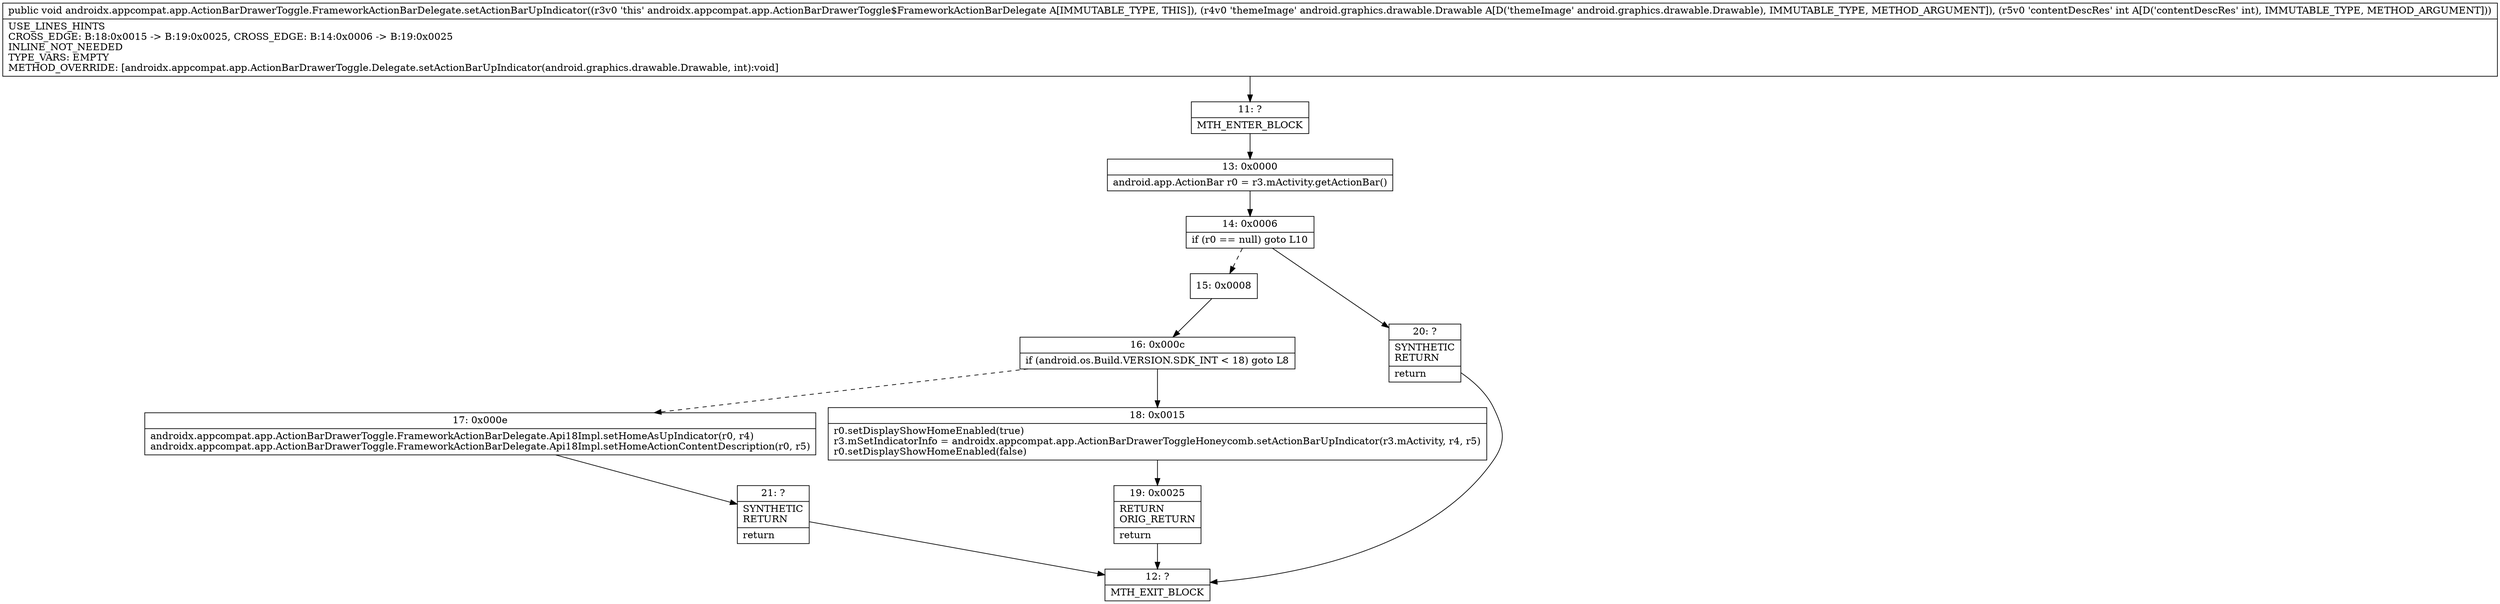 digraph "CFG forandroidx.appcompat.app.ActionBarDrawerToggle.FrameworkActionBarDelegate.setActionBarUpIndicator(Landroid\/graphics\/drawable\/Drawable;I)V" {
Node_11 [shape=record,label="{11\:\ ?|MTH_ENTER_BLOCK\l}"];
Node_13 [shape=record,label="{13\:\ 0x0000|android.app.ActionBar r0 = r3.mActivity.getActionBar()\l}"];
Node_14 [shape=record,label="{14\:\ 0x0006|if (r0 == null) goto L10\l}"];
Node_15 [shape=record,label="{15\:\ 0x0008}"];
Node_16 [shape=record,label="{16\:\ 0x000c|if (android.os.Build.VERSION.SDK_INT \< 18) goto L8\l}"];
Node_17 [shape=record,label="{17\:\ 0x000e|androidx.appcompat.app.ActionBarDrawerToggle.FrameworkActionBarDelegate.Api18Impl.setHomeAsUpIndicator(r0, r4)\landroidx.appcompat.app.ActionBarDrawerToggle.FrameworkActionBarDelegate.Api18Impl.setHomeActionContentDescription(r0, r5)\l}"];
Node_21 [shape=record,label="{21\:\ ?|SYNTHETIC\lRETURN\l|return\l}"];
Node_12 [shape=record,label="{12\:\ ?|MTH_EXIT_BLOCK\l}"];
Node_18 [shape=record,label="{18\:\ 0x0015|r0.setDisplayShowHomeEnabled(true)\lr3.mSetIndicatorInfo = androidx.appcompat.app.ActionBarDrawerToggleHoneycomb.setActionBarUpIndicator(r3.mActivity, r4, r5)\lr0.setDisplayShowHomeEnabled(false)\l}"];
Node_19 [shape=record,label="{19\:\ 0x0025|RETURN\lORIG_RETURN\l|return\l}"];
Node_20 [shape=record,label="{20\:\ ?|SYNTHETIC\lRETURN\l|return\l}"];
MethodNode[shape=record,label="{public void androidx.appcompat.app.ActionBarDrawerToggle.FrameworkActionBarDelegate.setActionBarUpIndicator((r3v0 'this' androidx.appcompat.app.ActionBarDrawerToggle$FrameworkActionBarDelegate A[IMMUTABLE_TYPE, THIS]), (r4v0 'themeImage' android.graphics.drawable.Drawable A[D('themeImage' android.graphics.drawable.Drawable), IMMUTABLE_TYPE, METHOD_ARGUMENT]), (r5v0 'contentDescRes' int A[D('contentDescRes' int), IMMUTABLE_TYPE, METHOD_ARGUMENT]))  | USE_LINES_HINTS\lCROSS_EDGE: B:18:0x0015 \-\> B:19:0x0025, CROSS_EDGE: B:14:0x0006 \-\> B:19:0x0025\lINLINE_NOT_NEEDED\lTYPE_VARS: EMPTY\lMETHOD_OVERRIDE: [androidx.appcompat.app.ActionBarDrawerToggle.Delegate.setActionBarUpIndicator(android.graphics.drawable.Drawable, int):void]\l}"];
MethodNode -> Node_11;Node_11 -> Node_13;
Node_13 -> Node_14;
Node_14 -> Node_15[style=dashed];
Node_14 -> Node_20;
Node_15 -> Node_16;
Node_16 -> Node_17[style=dashed];
Node_16 -> Node_18;
Node_17 -> Node_21;
Node_21 -> Node_12;
Node_18 -> Node_19;
Node_19 -> Node_12;
Node_20 -> Node_12;
}

